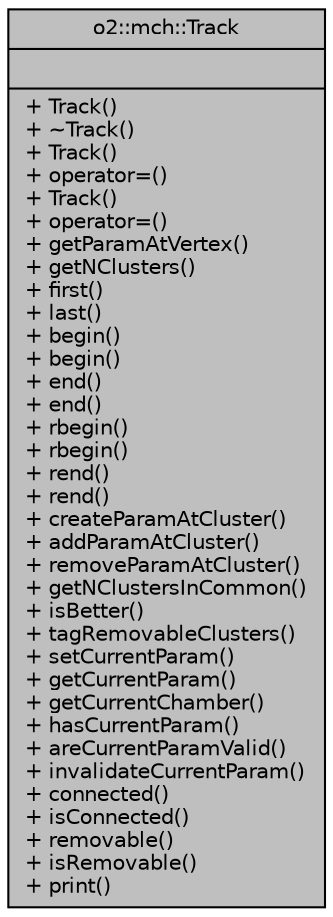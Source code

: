 digraph "o2::mch::Track"
{
 // INTERACTIVE_SVG=YES
  bgcolor="transparent";
  edge [fontname="Helvetica",fontsize="10",labelfontname="Helvetica",labelfontsize="10"];
  node [fontname="Helvetica",fontsize="10",shape=record];
  Node1 [label="{o2::mch::Track\n||+ Track()\l+ ~Track()\l+ Track()\l+ operator=()\l+ Track()\l+ operator=()\l+ getParamAtVertex()\l+ getNClusters()\l+ first()\l+ last()\l+ begin()\l+ begin()\l+ end()\l+ end()\l+ rbegin()\l+ rbegin()\l+ rend()\l+ rend()\l+ createParamAtCluster()\l+ addParamAtCluster()\l+ removeParamAtCluster()\l+ getNClustersInCommon()\l+ isBetter()\l+ tagRemovableClusters()\l+ setCurrentParam()\l+ getCurrentParam()\l+ getCurrentChamber()\l+ hasCurrentParam()\l+ areCurrentParamValid()\l+ invalidateCurrentParam()\l+ connected()\l+ isConnected()\l+ removable()\l+ isRemovable()\l+ print()\l}",height=0.2,width=0.4,color="black", fillcolor="grey75", style="filled", fontcolor="black"];
}
